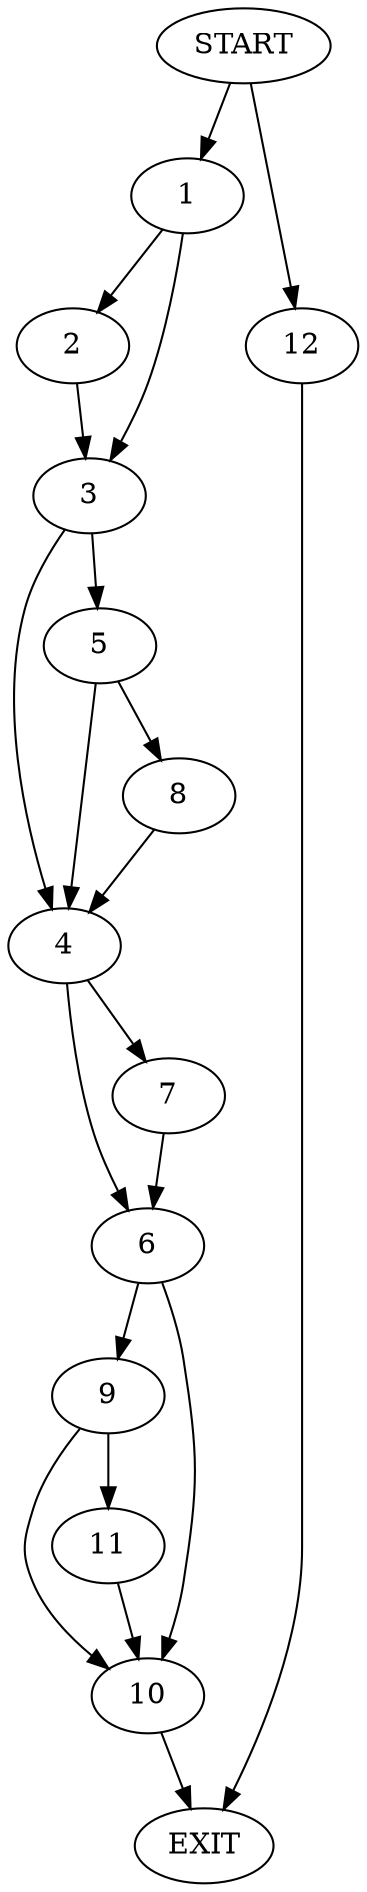 digraph {
0 [label="START"]
13 [label="EXIT"]
0 -> 1
1 -> 2
1 -> 3
2 -> 3
3 -> 4
3 -> 5
4 -> 6
4 -> 7
5 -> 8
5 -> 4
8 -> 4
6 -> 9
6 -> 10
7 -> 6
10 -> 13
9 -> 10
9 -> 11
11 -> 10
0 -> 12
12 -> 13
}
